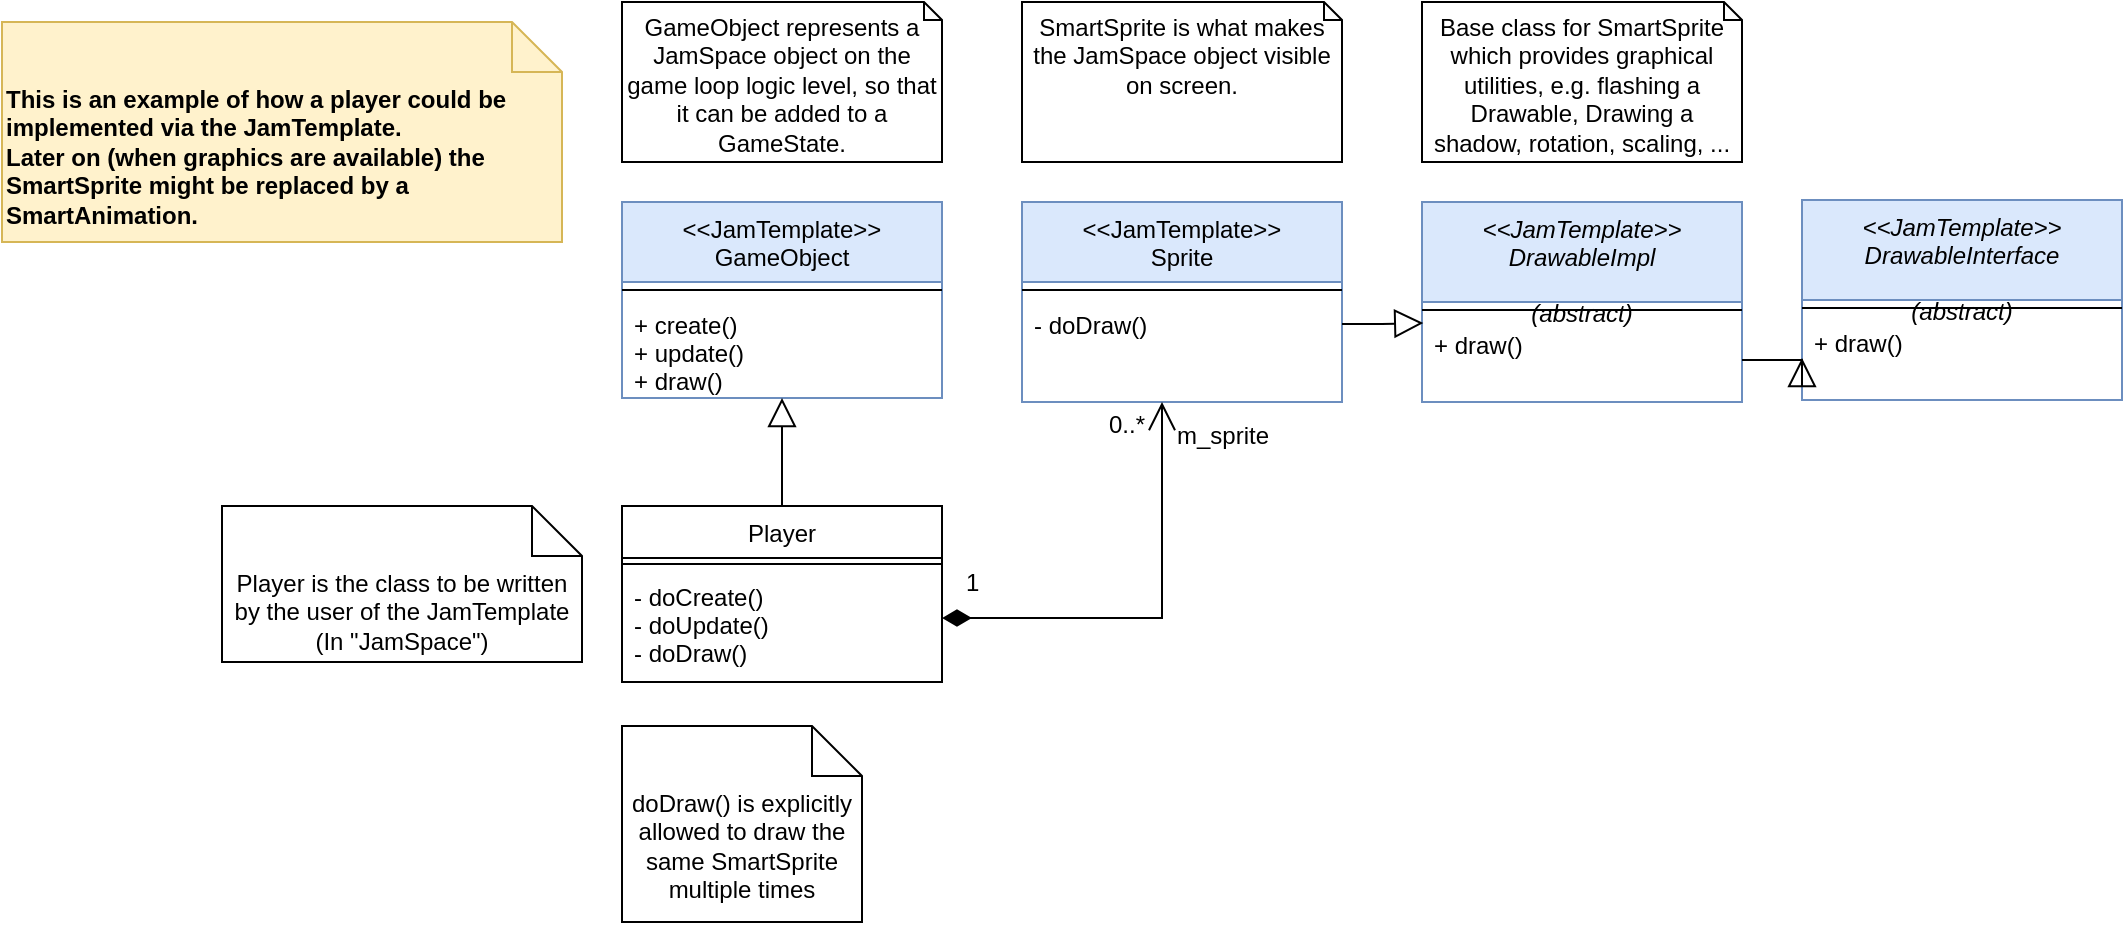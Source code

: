 <mxfile version="14.5.7" type="device"><diagram id="C5RBs43oDa-KdzZeNtuy" name="Page-1"><mxGraphModel dx="1865" dy="588" grid="1" gridSize="10" guides="1" tooltips="1" connect="1" arrows="1" fold="1" page="1" pageScale="1" pageWidth="827" pageHeight="1169" math="0" shadow="0"><root><mxCell id="WIyWlLk6GJQsqaUBKTNV-0"/><mxCell id="WIyWlLk6GJQsqaUBKTNV-1" parent="WIyWlLk6GJQsqaUBKTNV-0"/><mxCell id="zkfFHV4jXpPFQw0GAbJ--0" value="&lt;&lt;JamTemplate&gt;&gt;&#10;GameObject" style="swimlane;fontStyle=0;align=center;verticalAlign=top;childLayout=stackLayout;horizontal=1;startSize=40;horizontalStack=0;resizeParent=1;resizeLast=0;collapsible=1;marginBottom=0;rounded=0;shadow=0;strokeWidth=1;fillColor=#dae8fc;strokeColor=#6c8ebf;" parent="WIyWlLk6GJQsqaUBKTNV-1" vertex="1"><mxGeometry x="70" y="110" width="160" height="98" as="geometry"><mxRectangle x="230" y="140" width="160" height="26" as="alternateBounds"/></mxGeometry></mxCell><mxCell id="zkfFHV4jXpPFQw0GAbJ--4" value="" style="line;html=1;strokeWidth=1;align=left;verticalAlign=middle;spacingTop=-1;spacingLeft=3;spacingRight=3;rotatable=0;labelPosition=right;points=[];portConstraint=eastwest;" parent="zkfFHV4jXpPFQw0GAbJ--0" vertex="1"><mxGeometry y="40" width="160" height="8" as="geometry"/></mxCell><mxCell id="zkfFHV4jXpPFQw0GAbJ--5" value="+ create()&#10;+ update()&#10;+ draw()" style="text;align=left;verticalAlign=top;spacingLeft=4;spacingRight=4;overflow=hidden;rotatable=0;points=[[0,0.5],[1,0.5]];portConstraint=eastwest;" parent="zkfFHV4jXpPFQw0GAbJ--0" vertex="1"><mxGeometry y="48" width="160" height="50" as="geometry"/></mxCell><mxCell id="zkfFHV4jXpPFQw0GAbJ--13" value="Player" style="swimlane;fontStyle=0;align=center;verticalAlign=top;childLayout=stackLayout;horizontal=1;startSize=26;horizontalStack=0;resizeParent=1;resizeLast=0;collapsible=1;marginBottom=0;rounded=0;shadow=0;strokeWidth=1;" parent="WIyWlLk6GJQsqaUBKTNV-1" vertex="1"><mxGeometry x="70" y="262" width="160" height="88" as="geometry"><mxRectangle x="340" y="380" width="170" height="26" as="alternateBounds"/></mxGeometry></mxCell><mxCell id="zkfFHV4jXpPFQw0GAbJ--15" value="" style="line;html=1;strokeWidth=1;align=left;verticalAlign=middle;spacingTop=-1;spacingLeft=3;spacingRight=3;rotatable=0;labelPosition=right;points=[];portConstraint=eastwest;" parent="zkfFHV4jXpPFQw0GAbJ--13" vertex="1"><mxGeometry y="26" width="160" height="6" as="geometry"/></mxCell><mxCell id="6p2OkZJfNJ9W9iZm5_rB-1" value="- doCreate()&#10;- doUpdate()&#10;- doDraw()" style="text;align=left;verticalAlign=top;spacingLeft=4;spacingRight=4;overflow=hidden;rotatable=0;points=[[0,0.5],[1,0.5]];portConstraint=eastwest;" parent="zkfFHV4jXpPFQw0GAbJ--13" vertex="1"><mxGeometry y="32" width="160" height="48" as="geometry"/></mxCell><mxCell id="zkfFHV4jXpPFQw0GAbJ--16" value="" style="endArrow=block;endSize=12;endFill=0;shadow=0;strokeWidth=1;rounded=0;edgeStyle=elbowEdgeStyle;elbow=vertical;startSize=12;" parent="WIyWlLk6GJQsqaUBKTNV-1" source="zkfFHV4jXpPFQw0GAbJ--13" target="zkfFHV4jXpPFQw0GAbJ--0" edge="1"><mxGeometry width="160" relative="1" as="geometry"><mxPoint x="60" y="373" as="sourcePoint"/><mxPoint x="160" y="271" as="targetPoint"/></mxGeometry></mxCell><mxCell id="zkfFHV4jXpPFQw0GAbJ--17" value="&lt;&lt;JamTemplate&gt;&gt;&#10;Sprite" style="swimlane;fontStyle=0;align=center;verticalAlign=top;childLayout=stackLayout;horizontal=1;startSize=40;horizontalStack=0;resizeParent=1;resizeLast=0;collapsible=1;marginBottom=0;rounded=0;shadow=0;strokeWidth=1;fillColor=#dae8fc;strokeColor=#6c8ebf;" parent="WIyWlLk6GJQsqaUBKTNV-1" vertex="1"><mxGeometry x="270" y="110" width="160" height="100" as="geometry"><mxRectangle x="550" y="140" width="160" height="26" as="alternateBounds"/></mxGeometry></mxCell><mxCell id="zkfFHV4jXpPFQw0GAbJ--23" value="" style="line;html=1;strokeWidth=1;align=left;verticalAlign=middle;spacingTop=-1;spacingLeft=3;spacingRight=3;rotatable=0;labelPosition=right;points=[];portConstraint=eastwest;" parent="zkfFHV4jXpPFQw0GAbJ--17" vertex="1"><mxGeometry y="40" width="160" height="8" as="geometry"/></mxCell><mxCell id="zkfFHV4jXpPFQw0GAbJ--25" value="- doDraw()" style="text;align=left;verticalAlign=top;spacingLeft=4;spacingRight=4;overflow=hidden;rotatable=0;points=[[0,0.5],[1,0.5]];portConstraint=eastwest;" parent="zkfFHV4jXpPFQw0GAbJ--17" vertex="1"><mxGeometry y="48" width="160" height="26" as="geometry"/></mxCell><mxCell id="zkfFHV4jXpPFQw0GAbJ--26" value="" style="endArrow=open;shadow=0;strokeWidth=1;rounded=0;endFill=1;edgeStyle=elbowEdgeStyle;elbow=vertical;exitX=1;exitY=0.5;exitDx=0;exitDy=0;startArrow=diamondThin;startFill=1;endSize=12;startSize=12;" parent="WIyWlLk6GJQsqaUBKTNV-1" source="6p2OkZJfNJ9W9iZm5_rB-1" target="zkfFHV4jXpPFQw0GAbJ--17" edge="1"><mxGeometry x="0.5" y="41" relative="1" as="geometry"><mxPoint x="230" y="192" as="sourcePoint"/><mxPoint x="390" y="192" as="targetPoint"/><mxPoint x="-40" y="32" as="offset"/><Array as="points"><mxPoint x="340" y="318"/><mxPoint x="270" y="318"/></Array></mxGeometry></mxCell><mxCell id="zkfFHV4jXpPFQw0GAbJ--27" value="1" style="resizable=0;align=left;verticalAlign=bottom;labelBackgroundColor=none;fontSize=12;" parent="zkfFHV4jXpPFQw0GAbJ--26" connectable="0" vertex="1"><mxGeometry x="-1" relative="1" as="geometry"><mxPoint x="10" y="-9" as="offset"/></mxGeometry></mxCell><mxCell id="zkfFHV4jXpPFQw0GAbJ--28" value="0..*" style="resizable=0;align=right;verticalAlign=bottom;labelBackgroundColor=none;fontSize=12;" parent="zkfFHV4jXpPFQw0GAbJ--26" connectable="0" vertex="1"><mxGeometry x="1" relative="1" as="geometry"><mxPoint x="-7" y="20" as="offset"/></mxGeometry></mxCell><mxCell id="zkfFHV4jXpPFQw0GAbJ--29" value="m_sprite" style="text;html=1;resizable=0;points=[];;align=center;verticalAlign=middle;labelBackgroundColor=none;rounded=0;shadow=0;strokeWidth=1;fontSize=12;" parent="zkfFHV4jXpPFQw0GAbJ--26" vertex="1" connectable="0"><mxGeometry x="0.5" y="49" relative="1" as="geometry"><mxPoint x="79" y="-38" as="offset"/></mxGeometry></mxCell><mxCell id="6p2OkZJfNJ9W9iZm5_rB-2" value="&lt;&lt;JamTemplate&gt;&gt;&#10;DrawableImpl&#10;&#10;(abstract)" style="swimlane;fontStyle=2;align=center;verticalAlign=top;childLayout=stackLayout;horizontal=1;startSize=50;horizontalStack=0;resizeParent=1;resizeLast=0;collapsible=1;marginBottom=0;rounded=0;shadow=0;strokeWidth=1;fillColor=#dae8fc;strokeColor=#6c8ebf;" parent="WIyWlLk6GJQsqaUBKTNV-1" vertex="1"><mxGeometry x="470" y="110" width="160" height="100" as="geometry"><mxRectangle x="230" y="140" width="160" height="26" as="alternateBounds"/></mxGeometry></mxCell><mxCell id="6p2OkZJfNJ9W9iZm5_rB-3" value="" style="line;html=1;strokeWidth=1;align=left;verticalAlign=middle;spacingTop=-1;spacingLeft=3;spacingRight=3;rotatable=0;labelPosition=right;points=[];portConstraint=eastwest;" parent="6p2OkZJfNJ9W9iZm5_rB-2" vertex="1"><mxGeometry y="50" width="160" height="8" as="geometry"/></mxCell><mxCell id="6p2OkZJfNJ9W9iZm5_rB-4" value="+ draw()" style="text;align=left;verticalAlign=top;spacingLeft=4;spacingRight=4;overflow=hidden;rotatable=0;points=[[0,0.5],[1,0.5]];portConstraint=eastwest;" parent="6p2OkZJfNJ9W9iZm5_rB-2" vertex="1"><mxGeometry y="58" width="160" height="42" as="geometry"/></mxCell><mxCell id="6p2OkZJfNJ9W9iZm5_rB-7" style="edgeStyle=orthogonalEdgeStyle;rounded=0;orthogonalLoop=1;jettySize=auto;html=1;entryX=0.004;entryY=0.06;entryDx=0;entryDy=0;endArrow=block;endFill=0;endSize=12;startSize=12;entryPerimeter=0;" parent="WIyWlLk6GJQsqaUBKTNV-1" source="zkfFHV4jXpPFQw0GAbJ--25" target="6p2OkZJfNJ9W9iZm5_rB-4" edge="1"><mxGeometry relative="1" as="geometry"/></mxCell><mxCell id="6p2OkZJfNJ9W9iZm5_rB-8" value="&lt;div&gt;&lt;span&gt;This is an example of how a player could be implemented via the JamTemplate.&lt;/span&gt;&lt;/div&gt;&lt;div&gt;&lt;span&gt;Later on (when graphics are available) the SmartSprite might be replaced by a SmartAnimation.&lt;/span&gt;&lt;/div&gt;" style="shape=note2;boundedLbl=1;whiteSpace=wrap;html=1;size=25;verticalAlign=top;align=left;fillColor=#fff2cc;strokeColor=#d6b656;fontStyle=1" parent="WIyWlLk6GJQsqaUBKTNV-1" vertex="1"><mxGeometry x="-240" y="20" width="280" height="110" as="geometry"/></mxCell><mxCell id="6p2OkZJfNJ9W9iZm5_rB-9" value="Player is the class to be written by the user of the JamTemplate (In &quot;JamSpace&quot;)" style="shape=note2;boundedLbl=1;whiteSpace=wrap;html=1;size=25;verticalAlign=top;align=center;" parent="WIyWlLk6GJQsqaUBKTNV-1" vertex="1"><mxGeometry x="-130" y="262" width="180" height="78" as="geometry"/></mxCell><mxCell id="6p2OkZJfNJ9W9iZm5_rB-10" value="GameObject represents a JamSpace object on the game loop logic level, so that it can be added to a GameState." style="shape=note2;boundedLbl=1;whiteSpace=wrap;html=1;size=9;verticalAlign=top;align=center;horizontal=1;spacingTop=-10;" parent="WIyWlLk6GJQsqaUBKTNV-1" vertex="1"><mxGeometry x="70" y="10" width="160" height="80" as="geometry"/></mxCell><mxCell id="6p2OkZJfNJ9W9iZm5_rB-11" value="SmartSprite is what makes the JamSpace object visible on screen." style="shape=note2;boundedLbl=1;whiteSpace=wrap;html=1;size=9;verticalAlign=top;align=center;horizontal=1;spacingTop=-10;" parent="WIyWlLk6GJQsqaUBKTNV-1" vertex="1"><mxGeometry x="270" y="10" width="160" height="80" as="geometry"/></mxCell><mxCell id="6p2OkZJfNJ9W9iZm5_rB-12" value="Base class for SmartSprite which provides graphical utilities, e.g. flashing a Drawable, Drawing a shadow, rotation, scaling, ..." style="shape=note2;boundedLbl=1;whiteSpace=wrap;html=1;size=9;verticalAlign=top;align=center;horizontal=1;spacingTop=-10;" parent="WIyWlLk6GJQsqaUBKTNV-1" vertex="1"><mxGeometry x="470" y="10" width="160" height="80" as="geometry"/></mxCell><mxCell id="6p2OkZJfNJ9W9iZm5_rB-13" value="doDraw() is explicitly allowed to draw the same SmartSprite multiple times" style="shape=note2;boundedLbl=1;whiteSpace=wrap;html=1;size=25;verticalAlign=top;align=center;" parent="WIyWlLk6GJQsqaUBKTNV-1" vertex="1"><mxGeometry x="70" y="372" width="120" height="98" as="geometry"/></mxCell><mxCell id="Z8fk0lMZLCYhrpITlIgA-0" value="&lt;&lt;JamTemplate&gt;&gt;&#10;DrawableInterface&#10;&#10;(abstract)" style="swimlane;fontStyle=2;align=center;verticalAlign=top;childLayout=stackLayout;horizontal=1;startSize=50;horizontalStack=0;resizeParent=1;resizeLast=0;collapsible=1;marginBottom=0;rounded=0;shadow=0;strokeWidth=1;fillColor=#dae8fc;strokeColor=#6c8ebf;" vertex="1" parent="WIyWlLk6GJQsqaUBKTNV-1"><mxGeometry x="660" y="109" width="160" height="100" as="geometry"><mxRectangle x="230" y="140" width="160" height="26" as="alternateBounds"/></mxGeometry></mxCell><mxCell id="Z8fk0lMZLCYhrpITlIgA-1" value="" style="line;html=1;strokeWidth=1;align=left;verticalAlign=middle;spacingTop=-1;spacingLeft=3;spacingRight=3;rotatable=0;labelPosition=right;points=[];portConstraint=eastwest;" vertex="1" parent="Z8fk0lMZLCYhrpITlIgA-0"><mxGeometry y="50" width="160" height="8" as="geometry"/></mxCell><mxCell id="Z8fk0lMZLCYhrpITlIgA-2" value="+ draw()" style="text;align=left;verticalAlign=top;spacingLeft=4;spacingRight=4;overflow=hidden;rotatable=0;points=[[0,0.5],[1,0.5]];portConstraint=eastwest;" vertex="1" parent="Z8fk0lMZLCYhrpITlIgA-0"><mxGeometry y="58" width="160" height="42" as="geometry"/></mxCell><mxCell id="Z8fk0lMZLCYhrpITlIgA-3" style="edgeStyle=orthogonalEdgeStyle;rounded=0;orthogonalLoop=1;jettySize=auto;html=1;endArrow=block;endFill=0;endSize=12;startSize=12;exitX=1;exitY=0.5;exitDx=0;exitDy=0;entryX=0;entryY=0.5;entryDx=0;entryDy=0;" edge="1" parent="WIyWlLk6GJQsqaUBKTNV-1" source="6p2OkZJfNJ9W9iZm5_rB-4" target="Z8fk0lMZLCYhrpITlIgA-2"><mxGeometry relative="1" as="geometry"><mxPoint x="440" y="181" as="sourcePoint"/><mxPoint x="650" y="189" as="targetPoint"/></mxGeometry></mxCell></root></mxGraphModel></diagram></mxfile>
